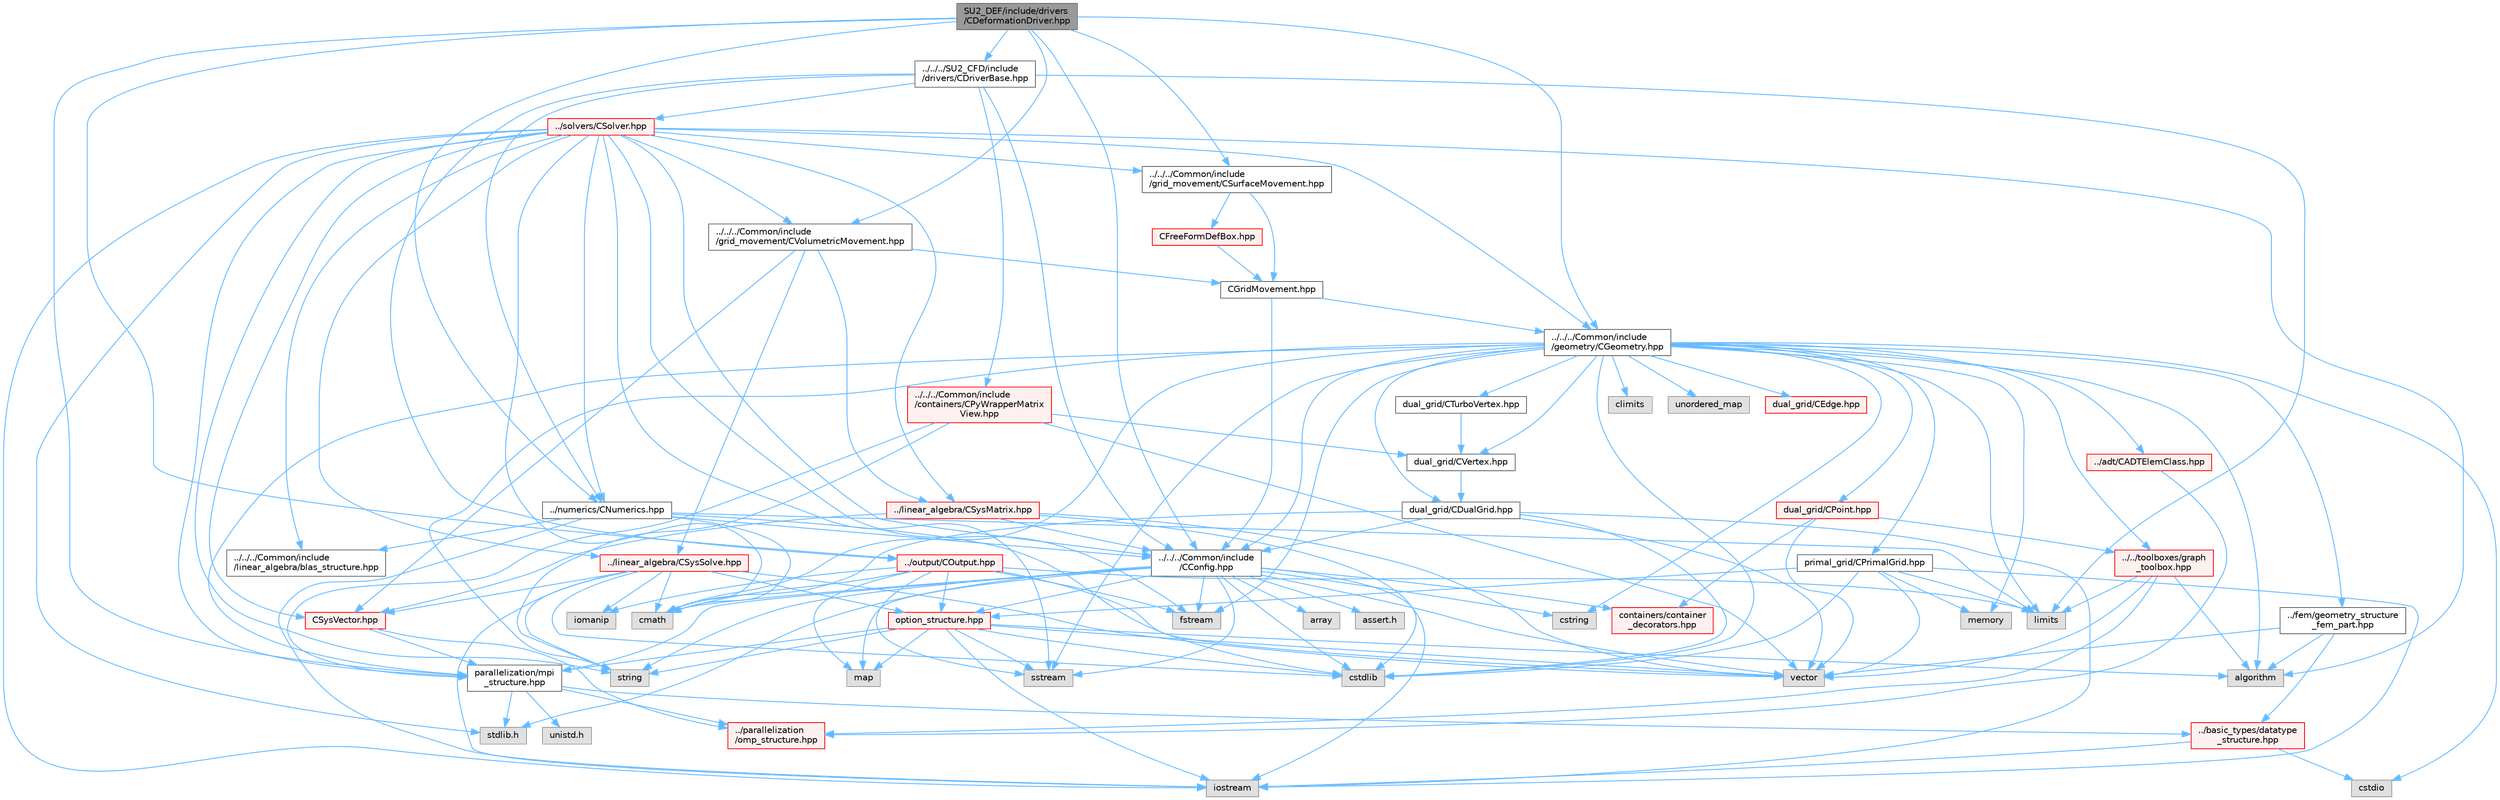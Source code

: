 digraph "SU2_DEF/include/drivers/CDeformationDriver.hpp"
{
 // LATEX_PDF_SIZE
  bgcolor="transparent";
  edge [fontname=Helvetica,fontsize=10,labelfontname=Helvetica,labelfontsize=10];
  node [fontname=Helvetica,fontsize=10,shape=box,height=0.2,width=0.4];
  Node1 [id="Node000001",label="SU2_DEF/include/drivers\l/CDeformationDriver.hpp",height=0.2,width=0.4,color="gray40", fillcolor="grey60", style="filled", fontcolor="black",tooltip="Headers of the main subroutines for driving the mesh deformation."];
  Node1 -> Node2 [id="edge1_Node000001_Node000002",color="steelblue1",style="solid",tooltip=" "];
  Node2 [id="Node000002",label="../../../Common/include\l/CConfig.hpp",height=0.2,width=0.4,color="grey40", fillcolor="white", style="filled",URL="$CConfig_8hpp.html",tooltip="All the information about the definition of the physical problem. The subroutines and functions are i..."];
  Node2 -> Node3 [id="edge2_Node000002_Node000003",color="steelblue1",style="solid",tooltip=" "];
  Node3 [id="Node000003",label="parallelization/mpi\l_structure.hpp",height=0.2,width=0.4,color="grey40", fillcolor="white", style="filled",URL="$mpi__structure_8hpp.html",tooltip="Headers of the mpi interface for generalized datatypes. The subroutines and functions are in the mpi_..."];
  Node3 -> Node4 [id="edge3_Node000003_Node000004",color="steelblue1",style="solid",tooltip=" "];
  Node4 [id="Node000004",label="stdlib.h",height=0.2,width=0.4,color="grey60", fillcolor="#E0E0E0", style="filled",tooltip=" "];
  Node3 -> Node5 [id="edge4_Node000003_Node000005",color="steelblue1",style="solid",tooltip=" "];
  Node5 [id="Node000005",label="../basic_types/datatype\l_structure.hpp",height=0.2,width=0.4,color="red", fillcolor="#FFF0F0", style="filled",URL="$datatype__structure_8hpp.html",tooltip="Headers for generalized datatypes, defines an interface for AD types."];
  Node5 -> Node6 [id="edge5_Node000005_Node000006",color="steelblue1",style="solid",tooltip=" "];
  Node6 [id="Node000006",label="iostream",height=0.2,width=0.4,color="grey60", fillcolor="#E0E0E0", style="filled",tooltip=" "];
  Node5 -> Node8 [id="edge6_Node000005_Node000008",color="steelblue1",style="solid",tooltip=" "];
  Node8 [id="Node000008",label="cstdio",height=0.2,width=0.4,color="grey60", fillcolor="#E0E0E0", style="filled",tooltip=" "];
  Node3 -> Node15 [id="edge7_Node000003_Node000015",color="steelblue1",style="solid",tooltip=" "];
  Node15 [id="Node000015",label="unistd.h",height=0.2,width=0.4,color="grey60", fillcolor="#E0E0E0", style="filled",tooltip=" "];
  Node3 -> Node12 [id="edge8_Node000003_Node000012",color="steelblue1",style="solid",tooltip=" "];
  Node12 [id="Node000012",label="../parallelization\l/omp_structure.hpp",height=0.2,width=0.4,color="red", fillcolor="#FFF0F0", style="filled",URL="$omp__structure_8hpp.html",tooltip="OpenMP interface header, provides compatibility functions if the code is built without OpenMP support..."];
  Node2 -> Node6 [id="edge9_Node000002_Node000006",color="steelblue1",style="solid",tooltip=" "];
  Node2 -> Node16 [id="edge10_Node000002_Node000016",color="steelblue1",style="solid",tooltip=" "];
  Node16 [id="Node000016",label="cstdlib",height=0.2,width=0.4,color="grey60", fillcolor="#E0E0E0", style="filled",tooltip=" "];
  Node2 -> Node17 [id="edge11_Node000002_Node000017",color="steelblue1",style="solid",tooltip=" "];
  Node17 [id="Node000017",label="fstream",height=0.2,width=0.4,color="grey60", fillcolor="#E0E0E0", style="filled",tooltip=" "];
  Node2 -> Node18 [id="edge12_Node000002_Node000018",color="steelblue1",style="solid",tooltip=" "];
  Node18 [id="Node000018",label="sstream",height=0.2,width=0.4,color="grey60", fillcolor="#E0E0E0", style="filled",tooltip=" "];
  Node2 -> Node19 [id="edge13_Node000002_Node000019",color="steelblue1",style="solid",tooltip=" "];
  Node19 [id="Node000019",label="string",height=0.2,width=0.4,color="grey60", fillcolor="#E0E0E0", style="filled",tooltip=" "];
  Node2 -> Node20 [id="edge14_Node000002_Node000020",color="steelblue1",style="solid",tooltip=" "];
  Node20 [id="Node000020",label="cstring",height=0.2,width=0.4,color="grey60", fillcolor="#E0E0E0", style="filled",tooltip=" "];
  Node2 -> Node21 [id="edge15_Node000002_Node000021",color="steelblue1",style="solid",tooltip=" "];
  Node21 [id="Node000021",label="vector",height=0.2,width=0.4,color="grey60", fillcolor="#E0E0E0", style="filled",tooltip=" "];
  Node2 -> Node22 [id="edge16_Node000002_Node000022",color="steelblue1",style="solid",tooltip=" "];
  Node22 [id="Node000022",label="array",height=0.2,width=0.4,color="grey60", fillcolor="#E0E0E0", style="filled",tooltip=" "];
  Node2 -> Node4 [id="edge17_Node000002_Node000004",color="steelblue1",style="solid",tooltip=" "];
  Node2 -> Node23 [id="edge18_Node000002_Node000023",color="steelblue1",style="solid",tooltip=" "];
  Node23 [id="Node000023",label="cmath",height=0.2,width=0.4,color="grey60", fillcolor="#E0E0E0", style="filled",tooltip=" "];
  Node2 -> Node24 [id="edge19_Node000002_Node000024",color="steelblue1",style="solid",tooltip=" "];
  Node24 [id="Node000024",label="map",height=0.2,width=0.4,color="grey60", fillcolor="#E0E0E0", style="filled",tooltip=" "];
  Node2 -> Node25 [id="edge20_Node000002_Node000025",color="steelblue1",style="solid",tooltip=" "];
  Node25 [id="Node000025",label="assert.h",height=0.2,width=0.4,color="grey60", fillcolor="#E0E0E0", style="filled",tooltip=" "];
  Node2 -> Node26 [id="edge21_Node000002_Node000026",color="steelblue1",style="solid",tooltip=" "];
  Node26 [id="Node000026",label="option_structure.hpp",height=0.2,width=0.4,color="red", fillcolor="#FFF0F0", style="filled",URL="$option__structure_8hpp.html",tooltip="Defines classes for referencing options for easy input in CConfig."];
  Node26 -> Node3 [id="edge22_Node000026_Node000003",color="steelblue1",style="solid",tooltip=" "];
  Node26 -> Node6 [id="edge23_Node000026_Node000006",color="steelblue1",style="solid",tooltip=" "];
  Node26 -> Node18 [id="edge24_Node000026_Node000018",color="steelblue1",style="solid",tooltip=" "];
  Node26 -> Node19 [id="edge25_Node000026_Node000019",color="steelblue1",style="solid",tooltip=" "];
  Node26 -> Node21 [id="edge26_Node000026_Node000021",color="steelblue1",style="solid",tooltip=" "];
  Node26 -> Node24 [id="edge27_Node000026_Node000024",color="steelblue1",style="solid",tooltip=" "];
  Node26 -> Node16 [id="edge28_Node000026_Node000016",color="steelblue1",style="solid",tooltip=" "];
  Node26 -> Node27 [id="edge29_Node000026_Node000027",color="steelblue1",style="solid",tooltip=" "];
  Node27 [id="Node000027",label="algorithm",height=0.2,width=0.4,color="grey60", fillcolor="#E0E0E0", style="filled",tooltip=" "];
  Node2 -> Node29 [id="edge30_Node000002_Node000029",color="steelblue1",style="solid",tooltip=" "];
  Node29 [id="Node000029",label="containers/container\l_decorators.hpp",height=0.2,width=0.4,color="red", fillcolor="#FFF0F0", style="filled",URL="$container__decorators_8hpp.html",tooltip="Collection of small classes that decorate C2DContainer to augment its functionality,..."];
  Node1 -> Node39 [id="edge31_Node000001_Node000039",color="steelblue1",style="solid",tooltip=" "];
  Node39 [id="Node000039",label="../../../Common/include\l/geometry/CGeometry.hpp",height=0.2,width=0.4,color="grey40", fillcolor="white", style="filled",URL="$CGeometry_8hpp.html",tooltip="Headers of the main subroutines for creating the geometrical structure. The subroutines and functions..."];
  Node39 -> Node40 [id="edge32_Node000039_Node000040",color="steelblue1",style="solid",tooltip=" "];
  Node40 [id="Node000040",label="limits",height=0.2,width=0.4,color="grey60", fillcolor="#E0E0E0", style="filled",tooltip=" "];
  Node39 -> Node3 [id="edge33_Node000039_Node000003",color="steelblue1",style="solid",tooltip=" "];
  Node39 -> Node19 [id="edge34_Node000039_Node000019",color="steelblue1",style="solid",tooltip=" "];
  Node39 -> Node17 [id="edge35_Node000039_Node000017",color="steelblue1",style="solid",tooltip=" "];
  Node39 -> Node18 [id="edge36_Node000039_Node000018",color="steelblue1",style="solid",tooltip=" "];
  Node39 -> Node23 [id="edge37_Node000039_Node000023",color="steelblue1",style="solid",tooltip=" "];
  Node39 -> Node27 [id="edge38_Node000039_Node000027",color="steelblue1",style="solid",tooltip=" "];
  Node39 -> Node20 [id="edge39_Node000039_Node000020",color="steelblue1",style="solid",tooltip=" "];
  Node39 -> Node8 [id="edge40_Node000039_Node000008",color="steelblue1",style="solid",tooltip=" "];
  Node39 -> Node16 [id="edge41_Node000039_Node000016",color="steelblue1",style="solid",tooltip=" "];
  Node39 -> Node41 [id="edge42_Node000039_Node000041",color="steelblue1",style="solid",tooltip=" "];
  Node41 [id="Node000041",label="climits",height=0.2,width=0.4,color="grey60", fillcolor="#E0E0E0", style="filled",tooltip=" "];
  Node39 -> Node42 [id="edge43_Node000039_Node000042",color="steelblue1",style="solid",tooltip=" "];
  Node42 [id="Node000042",label="memory",height=0.2,width=0.4,color="grey60", fillcolor="#E0E0E0", style="filled",tooltip=" "];
  Node39 -> Node43 [id="edge44_Node000039_Node000043",color="steelblue1",style="solid",tooltip=" "];
  Node43 [id="Node000043",label="unordered_map",height=0.2,width=0.4,color="grey60", fillcolor="#E0E0E0", style="filled",tooltip=" "];
  Node39 -> Node44 [id="edge45_Node000039_Node000044",color="steelblue1",style="solid",tooltip=" "];
  Node44 [id="Node000044",label="primal_grid/CPrimalGrid.hpp",height=0.2,width=0.4,color="grey40", fillcolor="white", style="filled",URL="$CPrimalGrid_8hpp.html",tooltip="Headers of the main subroutines for storing the primal grid structure. The subroutines and functions ..."];
  Node44 -> Node6 [id="edge46_Node000044_Node000006",color="steelblue1",style="solid",tooltip=" "];
  Node44 -> Node21 [id="edge47_Node000044_Node000021",color="steelblue1",style="solid",tooltip=" "];
  Node44 -> Node40 [id="edge48_Node000044_Node000040",color="steelblue1",style="solid",tooltip=" "];
  Node44 -> Node16 [id="edge49_Node000044_Node000016",color="steelblue1",style="solid",tooltip=" "];
  Node44 -> Node42 [id="edge50_Node000044_Node000042",color="steelblue1",style="solid",tooltip=" "];
  Node44 -> Node26 [id="edge51_Node000044_Node000026",color="steelblue1",style="solid",tooltip=" "];
  Node39 -> Node45 [id="edge52_Node000039_Node000045",color="steelblue1",style="solid",tooltip=" "];
  Node45 [id="Node000045",label="dual_grid/CDualGrid.hpp",height=0.2,width=0.4,color="grey40", fillcolor="white", style="filled",URL="$CDualGrid_8hpp.html",tooltip="Headers of the main subroutines for doing the complete dual grid structure. The subroutines and funct..."];
  Node45 -> Node23 [id="edge53_Node000045_Node000023",color="steelblue1",style="solid",tooltip=" "];
  Node45 -> Node6 [id="edge54_Node000045_Node000006",color="steelblue1",style="solid",tooltip=" "];
  Node45 -> Node16 [id="edge55_Node000045_Node000016",color="steelblue1",style="solid",tooltip=" "];
  Node45 -> Node21 [id="edge56_Node000045_Node000021",color="steelblue1",style="solid",tooltip=" "];
  Node45 -> Node2 [id="edge57_Node000045_Node000002",color="steelblue1",style="solid",tooltip=" "];
  Node39 -> Node46 [id="edge58_Node000039_Node000046",color="steelblue1",style="solid",tooltip=" "];
  Node46 [id="Node000046",label="dual_grid/CPoint.hpp",height=0.2,width=0.4,color="red", fillcolor="#FFF0F0", style="filled",URL="$CPoint_8hpp.html",tooltip="Declaration of the point class that stores geometric and adjacency information for dual control volum..."];
  Node46 -> Node29 [id="edge59_Node000046_Node000029",color="steelblue1",style="solid",tooltip=" "];
  Node46 -> Node47 [id="edge60_Node000046_Node000047",color="steelblue1",style="solid",tooltip=" "];
  Node47 [id="Node000047",label="../../toolboxes/graph\l_toolbox.hpp",height=0.2,width=0.4,color="red", fillcolor="#FFF0F0", style="filled",URL="$graph__toolbox_8hpp.html",tooltip="Functions and classes to build/represent sparse graphs or sparse patterns."];
  Node47 -> Node12 [id="edge61_Node000047_Node000012",color="steelblue1",style="solid",tooltip=" "];
  Node47 -> Node21 [id="edge62_Node000047_Node000021",color="steelblue1",style="solid",tooltip=" "];
  Node47 -> Node40 [id="edge63_Node000047_Node000040",color="steelblue1",style="solid",tooltip=" "];
  Node47 -> Node27 [id="edge64_Node000047_Node000027",color="steelblue1",style="solid",tooltip=" "];
  Node46 -> Node21 [id="edge65_Node000046_Node000021",color="steelblue1",style="solid",tooltip=" "];
  Node39 -> Node51 [id="edge66_Node000039_Node000051",color="steelblue1",style="solid",tooltip=" "];
  Node51 [id="Node000051",label="dual_grid/CEdge.hpp",height=0.2,width=0.4,color="red", fillcolor="#FFF0F0", style="filled",URL="$CEdge_8hpp.html",tooltip="Declaration of the edge class CEdge.cpp file."];
  Node39 -> Node52 [id="edge67_Node000039_Node000052",color="steelblue1",style="solid",tooltip=" "];
  Node52 [id="Node000052",label="dual_grid/CVertex.hpp",height=0.2,width=0.4,color="grey40", fillcolor="white", style="filled",URL="$CVertex_8hpp.html",tooltip="Headers of the main subroutines for doing the complete dual grid structure. The subroutines and funct..."];
  Node52 -> Node45 [id="edge68_Node000052_Node000045",color="steelblue1",style="solid",tooltip=" "];
  Node39 -> Node53 [id="edge69_Node000039_Node000053",color="steelblue1",style="solid",tooltip=" "];
  Node53 [id="Node000053",label="dual_grid/CTurboVertex.hpp",height=0.2,width=0.4,color="grey40", fillcolor="white", style="filled",URL="$CTurboVertex_8hpp.html",tooltip="Headers of the main subroutines for doing the complete dual grid structure. The subroutines and funct..."];
  Node53 -> Node52 [id="edge70_Node000053_Node000052",color="steelblue1",style="solid",tooltip=" "];
  Node39 -> Node2 [id="edge71_Node000039_Node000002",color="steelblue1",style="solid",tooltip=" "];
  Node39 -> Node54 [id="edge72_Node000039_Node000054",color="steelblue1",style="solid",tooltip=" "];
  Node54 [id="Node000054",label="../fem/geometry_structure\l_fem_part.hpp",height=0.2,width=0.4,color="grey40", fillcolor="white", style="filled",URL="$geometry__structure__fem__part_8hpp.html",tooltip="Helper classes for the Fluid FEM solver."];
  Node54 -> Node5 [id="edge73_Node000054_Node000005",color="steelblue1",style="solid",tooltip=" "];
  Node54 -> Node21 [id="edge74_Node000054_Node000021",color="steelblue1",style="solid",tooltip=" "];
  Node54 -> Node27 [id="edge75_Node000054_Node000027",color="steelblue1",style="solid",tooltip=" "];
  Node39 -> Node47 [id="edge76_Node000039_Node000047",color="steelblue1",style="solid",tooltip=" "];
  Node39 -> Node55 [id="edge77_Node000039_Node000055",color="steelblue1",style="solid",tooltip=" "];
  Node55 [id="Node000055",label="../adt/CADTElemClass.hpp",height=0.2,width=0.4,color="red", fillcolor="#FFF0F0", style="filled",URL="$CADTElemClass_8hpp.html",tooltip="Class for storing an ADT of (linear) elements in an arbitrary number of dimensions."];
  Node55 -> Node12 [id="edge78_Node000055_Node000012",color="steelblue1",style="solid",tooltip=" "];
  Node1 -> Node59 [id="edge79_Node000001_Node000059",color="steelblue1",style="solid",tooltip=" "];
  Node59 [id="Node000059",label="../../../Common/include\l/grid_movement/CSurfaceMovement.hpp",height=0.2,width=0.4,color="grey40", fillcolor="white", style="filled",URL="$CSurfaceMovement_8hpp.html",tooltip="Headers of the CSurfaceMovement class."];
  Node59 -> Node60 [id="edge80_Node000059_Node000060",color="steelblue1",style="solid",tooltip=" "];
  Node60 [id="Node000060",label="CGridMovement.hpp",height=0.2,width=0.4,color="grey40", fillcolor="white", style="filled",URL="$CGridMovement_8hpp.html",tooltip="Headers of the CGridMovement class."];
  Node60 -> Node39 [id="edge81_Node000060_Node000039",color="steelblue1",style="solid",tooltip=" "];
  Node60 -> Node2 [id="edge82_Node000060_Node000002",color="steelblue1",style="solid",tooltip=" "];
  Node59 -> Node61 [id="edge83_Node000059_Node000061",color="steelblue1",style="solid",tooltip=" "];
  Node61 [id="Node000061",label="CFreeFormDefBox.hpp",height=0.2,width=0.4,color="red", fillcolor="#FFF0F0", style="filled",URL="$CFreeFormDefBox_8hpp.html",tooltip="Headers of the CFreeFormDefBox class."];
  Node61 -> Node60 [id="edge84_Node000061_Node000060",color="steelblue1",style="solid",tooltip=" "];
  Node1 -> Node63 [id="edge85_Node000001_Node000063",color="steelblue1",style="solid",tooltip=" "];
  Node63 [id="Node000063",label="../../../Common/include\l/grid_movement/CVolumetricMovement.hpp",height=0.2,width=0.4,color="grey40", fillcolor="white", style="filled",URL="$CVolumetricMovement_8hpp.html",tooltip="Headers of the CVolumetricMovement class."];
  Node63 -> Node60 [id="edge86_Node000063_Node000060",color="steelblue1",style="solid",tooltip=" "];
  Node63 -> Node64 [id="edge87_Node000063_Node000064",color="steelblue1",style="solid",tooltip=" "];
  Node64 [id="Node000064",label="../linear_algebra/CSysMatrix.hpp",height=0.2,width=0.4,color="red", fillcolor="#FFF0F0", style="filled",URL="$CSysMatrix_8hpp.html",tooltip="Declaration of the block-sparse matrix class. The implemtation is in CSysMatrix.cpp."];
  Node64 -> Node2 [id="edge88_Node000064_Node000002",color="steelblue1",style="solid",tooltip=" "];
  Node64 -> Node65 [id="edge89_Node000064_Node000065",color="steelblue1",style="solid",tooltip=" "];
  Node65 [id="Node000065",label="CSysVector.hpp",height=0.2,width=0.4,color="red", fillcolor="#FFF0F0", style="filled",URL="$CSysVector_8hpp.html",tooltip="Declararion and inlines of the vector class used in the solution of large, distributed,..."];
  Node65 -> Node3 [id="edge90_Node000065_Node000003",color="steelblue1",style="solid",tooltip=" "];
  Node65 -> Node12 [id="edge91_Node000065_Node000012",color="steelblue1",style="solid",tooltip=" "];
  Node64 -> Node16 [id="edge92_Node000064_Node000016",color="steelblue1",style="solid",tooltip=" "];
  Node64 -> Node21 [id="edge93_Node000064_Node000021",color="steelblue1",style="solid",tooltip=" "];
  Node63 -> Node65 [id="edge94_Node000063_Node000065",color="steelblue1",style="solid",tooltip=" "];
  Node63 -> Node68 [id="edge95_Node000063_Node000068",color="steelblue1",style="solid",tooltip=" "];
  Node68 [id="Node000068",label="../linear_algebra/CSysSolve.hpp",height=0.2,width=0.4,color="red", fillcolor="#FFF0F0", style="filled",URL="$CSysSolve_8hpp.html",tooltip="Headers for the classes related to linear solvers (CG, FGMRES, etc) The subroutines and functions are..."];
  Node68 -> Node23 [id="edge96_Node000068_Node000023",color="steelblue1",style="solid",tooltip=" "];
  Node68 -> Node21 [id="edge97_Node000068_Node000021",color="steelblue1",style="solid",tooltip=" "];
  Node68 -> Node6 [id="edge98_Node000068_Node000006",color="steelblue1",style="solid",tooltip=" "];
  Node68 -> Node16 [id="edge99_Node000068_Node000016",color="steelblue1",style="solid",tooltip=" "];
  Node68 -> Node69 [id="edge100_Node000068_Node000069",color="steelblue1",style="solid",tooltip=" "];
  Node69 [id="Node000069",label="iomanip",height=0.2,width=0.4,color="grey60", fillcolor="#E0E0E0", style="filled",tooltip=" "];
  Node68 -> Node19 [id="edge101_Node000068_Node000019",color="steelblue1",style="solid",tooltip=" "];
  Node68 -> Node65 [id="edge102_Node000068_Node000065",color="steelblue1",style="solid",tooltip=" "];
  Node68 -> Node26 [id="edge103_Node000068_Node000026",color="steelblue1",style="solid",tooltip=" "];
  Node1 -> Node3 [id="edge104_Node000001_Node000003",color="steelblue1",style="solid",tooltip=" "];
  Node1 -> Node70 [id="edge105_Node000001_Node000070",color="steelblue1",style="solid",tooltip=" "];
  Node70 [id="Node000070",label="../../../SU2_CFD/include\l/drivers/CDriverBase.hpp",height=0.2,width=0.4,color="grey40", fillcolor="white", style="filled",URL="$CDriverBase_8hpp.html",tooltip="Base class for all drivers."];
  Node70 -> Node40 [id="edge106_Node000070_Node000040",color="steelblue1",style="solid",tooltip=" "];
  Node70 -> Node2 [id="edge107_Node000070_Node000002",color="steelblue1",style="solid",tooltip=" "];
  Node70 -> Node71 [id="edge108_Node000070_Node000071",color="steelblue1",style="solid",tooltip=" "];
  Node71 [id="Node000071",label="../../../Common/include\l/containers/CPyWrapperMatrix\lView.hpp",height=0.2,width=0.4,color="red", fillcolor="#FFF0F0", style="filled",URL="$CPyWrapperMatrixView_8hpp.html",tooltip="Simple matrix views to use with the python wrapper."];
  Node71 -> Node19 [id="edge109_Node000071_Node000019",color="steelblue1",style="solid",tooltip=" "];
  Node71 -> Node21 [id="edge110_Node000071_Node000021",color="steelblue1",style="solid",tooltip=" "];
  Node71 -> Node52 [id="edge111_Node000071_Node000052",color="steelblue1",style="solid",tooltip=" "];
  Node71 -> Node3 [id="edge112_Node000071_Node000003",color="steelblue1",style="solid",tooltip=" "];
  Node70 -> Node72 [id="edge113_Node000070_Node000072",color="steelblue1",style="solid",tooltip=" "];
  Node72 [id="Node000072",label="../numerics/CNumerics.hpp",height=0.2,width=0.4,color="grey40", fillcolor="white", style="filled",URL="$CNumerics_8hpp.html",tooltip="Declaration of the base numerics class, the implementation is in the CNumerics.cpp file."];
  Node72 -> Node23 [id="edge114_Node000072_Node000023",color="steelblue1",style="solid",tooltip=" "];
  Node72 -> Node6 [id="edge115_Node000072_Node000006",color="steelblue1",style="solid",tooltip=" "];
  Node72 -> Node40 [id="edge116_Node000072_Node000040",color="steelblue1",style="solid",tooltip=" "];
  Node72 -> Node16 [id="edge117_Node000072_Node000016",color="steelblue1",style="solid",tooltip=" "];
  Node72 -> Node2 [id="edge118_Node000072_Node000002",color="steelblue1",style="solid",tooltip=" "];
  Node72 -> Node73 [id="edge119_Node000072_Node000073",color="steelblue1",style="solid",tooltip=" "];
  Node73 [id="Node000073",label="../../../Common/include\l/linear_algebra/blas_structure.hpp",height=0.2,width=0.4,color="grey40", fillcolor="white", style="filled",URL="$blas__structure_8hpp.html",tooltip="Include files and headers of the functions for matrix and vector operations, which are typically foun..."];
  Node70 -> Node74 [id="edge120_Node000070_Node000074",color="steelblue1",style="solid",tooltip=" "];
  Node74 [id="Node000074",label="../output/COutput.hpp",height=0.2,width=0.4,color="red", fillcolor="#FFF0F0", style="filled",URL="$COutput_8hpp.html",tooltip="Headers of the output class."];
  Node74 -> Node17 [id="edge121_Node000074_Node000017",color="steelblue1",style="solid",tooltip=" "];
  Node74 -> Node23 [id="edge122_Node000074_Node000023",color="steelblue1",style="solid",tooltip=" "];
  Node74 -> Node24 [id="edge123_Node000074_Node000024",color="steelblue1",style="solid",tooltip=" "];
  Node74 -> Node18 [id="edge124_Node000074_Node000018",color="steelblue1",style="solid",tooltip=" "];
  Node74 -> Node69 [id="edge125_Node000074_Node000069",color="steelblue1",style="solid",tooltip=" "];
  Node74 -> Node40 [id="edge126_Node000074_Node000040",color="steelblue1",style="solid",tooltip=" "];
  Node74 -> Node21 [id="edge127_Node000074_Node000021",color="steelblue1",style="solid",tooltip=" "];
  Node74 -> Node26 [id="edge128_Node000074_Node000026",color="steelblue1",style="solid",tooltip=" "];
  Node70 -> Node84 [id="edge129_Node000070_Node000084",color="steelblue1",style="solid",tooltip=" "];
  Node84 [id="Node000084",label="../solvers/CSolver.hpp",height=0.2,width=0.4,color="red", fillcolor="#FFF0F0", style="filled",URL="$CSolver_8hpp.html",tooltip="Headers of the CSolver class which is inherited by all of the other solvers."];
  Node84 -> Node3 [id="edge130_Node000084_Node000003",color="steelblue1",style="solid",tooltip=" "];
  Node84 -> Node23 [id="edge131_Node000084_Node000023",color="steelblue1",style="solid",tooltip=" "];
  Node84 -> Node19 [id="edge132_Node000084_Node000019",color="steelblue1",style="solid",tooltip=" "];
  Node84 -> Node17 [id="edge133_Node000084_Node000017",color="steelblue1",style="solid",tooltip=" "];
  Node84 -> Node18 [id="edge134_Node000084_Node000018",color="steelblue1",style="solid",tooltip=" "];
  Node84 -> Node27 [id="edge135_Node000084_Node000027",color="steelblue1",style="solid",tooltip=" "];
  Node84 -> Node6 [id="edge136_Node000084_Node000006",color="steelblue1",style="solid",tooltip=" "];
  Node84 -> Node4 [id="edge137_Node000084_Node000004",color="steelblue1",style="solid",tooltip=" "];
  Node84 -> Node72 [id="edge138_Node000084_Node000072",color="steelblue1",style="solid",tooltip=" "];
  Node84 -> Node39 [id="edge139_Node000084_Node000039",color="steelblue1",style="solid",tooltip=" "];
  Node84 -> Node2 [id="edge140_Node000084_Node000002",color="steelblue1",style="solid",tooltip=" "];
  Node84 -> Node64 [id="edge141_Node000084_Node000064",color="steelblue1",style="solid",tooltip=" "];
  Node84 -> Node65 [id="edge142_Node000084_Node000065",color="steelblue1",style="solid",tooltip=" "];
  Node84 -> Node68 [id="edge143_Node000084_Node000068",color="steelblue1",style="solid",tooltip=" "];
  Node84 -> Node59 [id="edge144_Node000084_Node000059",color="steelblue1",style="solid",tooltip=" "];
  Node84 -> Node63 [id="edge145_Node000084_Node000063",color="steelblue1",style="solid",tooltip=" "];
  Node84 -> Node73 [id="edge146_Node000084_Node000073",color="steelblue1",style="solid",tooltip=" "];
  Node1 -> Node72 [id="edge147_Node000001_Node000072",color="steelblue1",style="solid",tooltip=" "];
  Node1 -> Node74 [id="edge148_Node000001_Node000074",color="steelblue1",style="solid",tooltip=" "];
}
